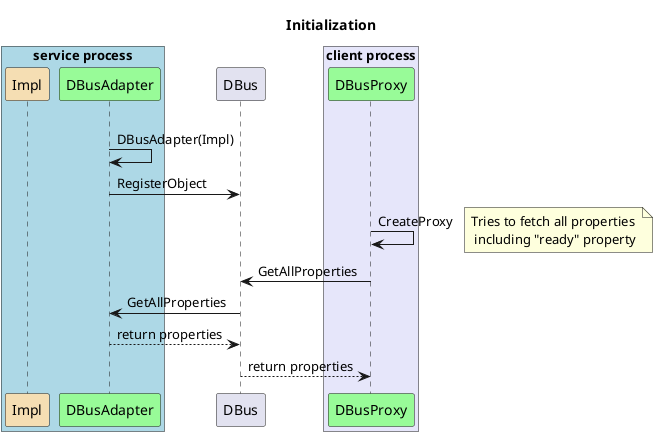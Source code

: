 @startuml
title Initialization
box "service process" #LightBlue
participant Impl #Wheat
participant DBusAdapter #PaleGreen
end box

Impl -[hidden]> DBusAdapter
DBusAdapter -> DBusAdapter: DBusAdapter(Impl) 
DBusAdapter -> DBus: RegisterObject 

box "client process" #Lavender
participant DBusProxy #PaleGreen
end box

DBusProxy -> DBusProxy: CreateProxy
note right: Tries to fetch all properties \n including "ready" property 
DBusProxy -> DBus: GetAllProperties
DBus -> DBusAdapter: GetAllProperties
DBusAdapter --> DBus: return properties
DBus --> DBusProxy: return properties
@enduml